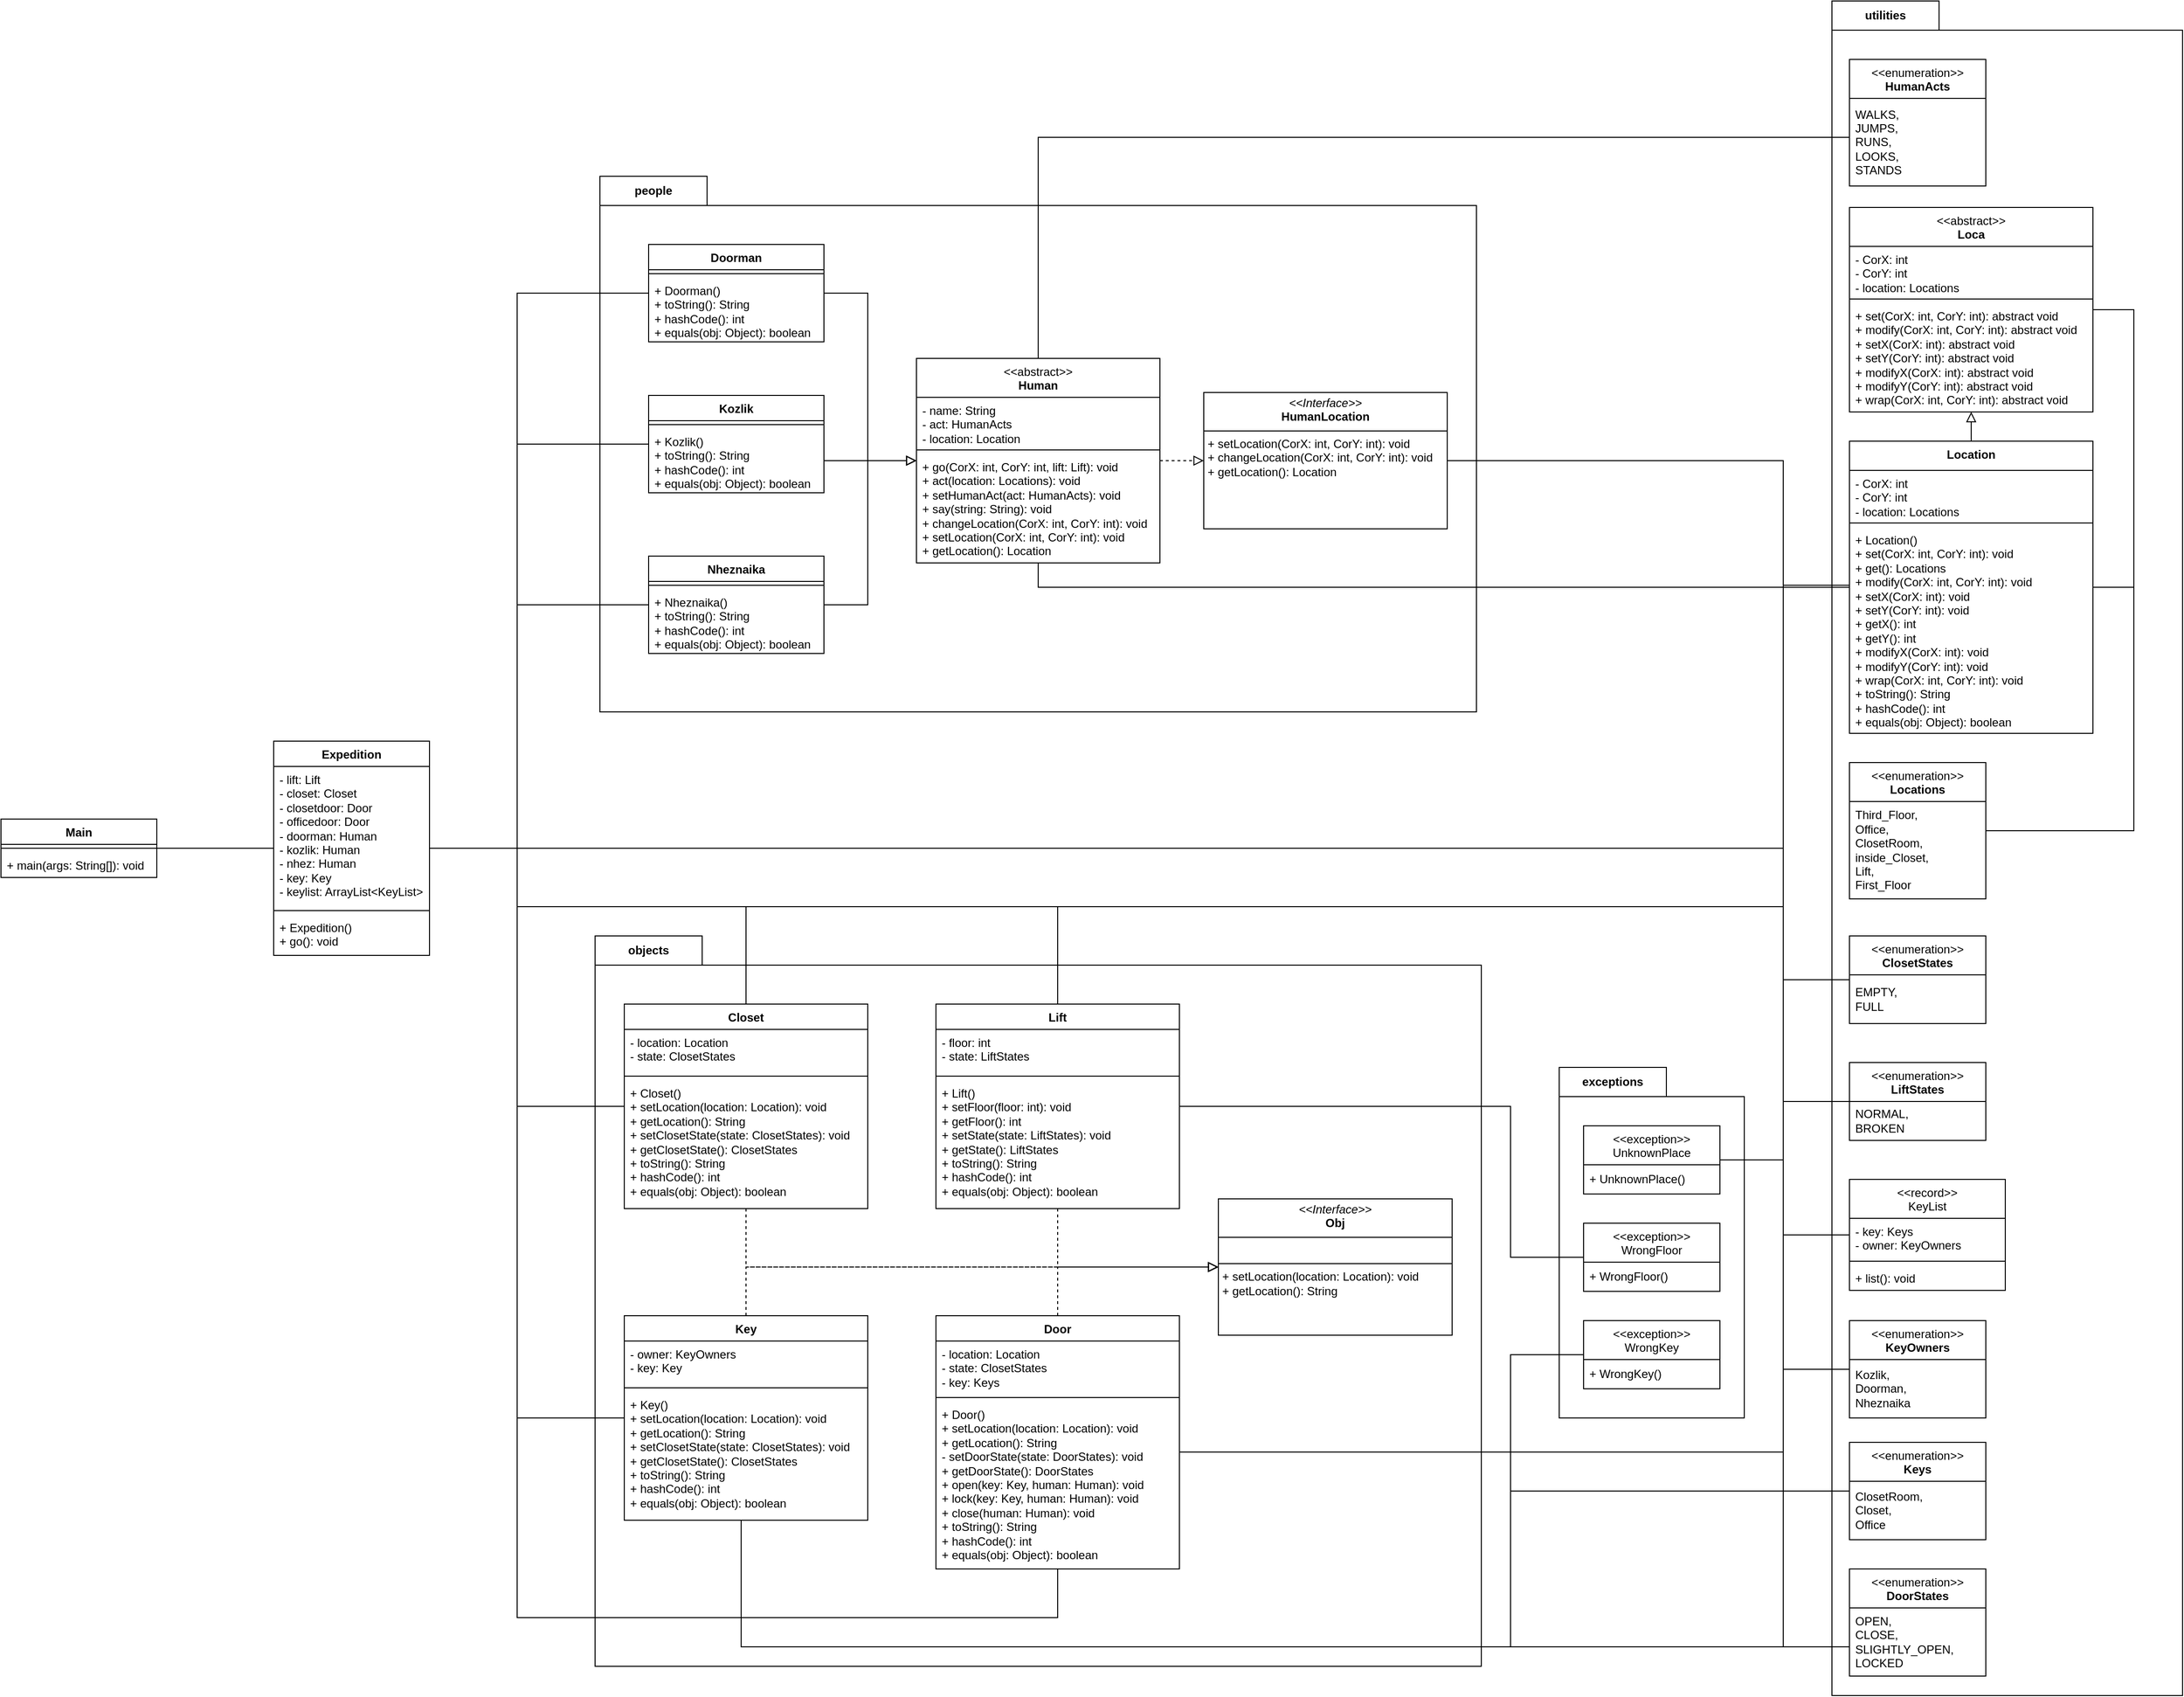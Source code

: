<mxfile version="24.7.17">
  <diagram name="Page-1" id="x8smEU2J4TX6R4ktSd6S">
    <mxGraphModel dx="5374" dy="3027" grid="1" gridSize="10" guides="1" tooltips="1" connect="1" arrows="1" fold="1" page="1" pageScale="1" pageWidth="827" pageHeight="1169" math="0" shadow="0">
      <root>
        <mxCell id="0" />
        <mxCell id="1" parent="0" />
        <mxCell id="o6mvuMk589MIjf1Ni7qX-3" value="exceptions" style="shape=folder;fontStyle=1;tabWidth=110;tabHeight=30;tabPosition=left;html=1;boundedLbl=1;labelInHeader=1;container=1;collapsible=0;whiteSpace=wrap;" parent="1" vertex="1">
          <mxGeometry x="150" y="225" width="190" height="360" as="geometry" />
        </mxCell>
        <mxCell id="o6mvuMk589MIjf1Ni7qX-4" value="" style="html=1;strokeColor=none;resizeWidth=1;resizeHeight=1;fillColor=none;part=1;connectable=0;allowArrows=0;deletable=0;whiteSpace=wrap;" parent="o6mvuMk589MIjf1Ni7qX-3" vertex="1">
          <mxGeometry width="190" height="224" relative="1" as="geometry">
            <mxPoint y="30" as="offset" />
          </mxGeometry>
        </mxCell>
        <mxCell id="BAMlL2bxpi6tdngaqpoq-5" value="&amp;lt;&amp;lt;exception&amp;gt;&amp;gt;&lt;div&gt;WrongKey&lt;/div&gt;" style="swimlane;fontStyle=0;align=center;verticalAlign=top;childLayout=stackLayout;horizontal=1;startSize=40;horizontalStack=0;resizeParent=1;resizeParentMax=0;resizeLast=0;collapsible=0;marginBottom=0;html=1;whiteSpace=wrap;" vertex="1" parent="o6mvuMk589MIjf1Ni7qX-3">
          <mxGeometry x="25" y="260" width="140" height="70" as="geometry" />
        </mxCell>
        <mxCell id="BAMlL2bxpi6tdngaqpoq-6" value="+ WrongKey()" style="text;html=1;strokeColor=none;fillColor=none;align=left;verticalAlign=middle;spacingLeft=4;spacingRight=4;overflow=hidden;rotatable=0;points=[[0,0.5],[1,0.5]];portConstraint=eastwest;whiteSpace=wrap;" vertex="1" parent="BAMlL2bxpi6tdngaqpoq-5">
          <mxGeometry y="40" width="140" height="30" as="geometry" />
        </mxCell>
        <mxCell id="BAMlL2bxpi6tdngaqpoq-3" value="&amp;lt;&amp;lt;exception&amp;gt;&amp;gt;&lt;div&gt;WrongFloor&lt;/div&gt;" style="swimlane;fontStyle=0;align=center;verticalAlign=top;childLayout=stackLayout;horizontal=1;startSize=40;horizontalStack=0;resizeParent=1;resizeParentMax=0;resizeLast=0;collapsible=0;marginBottom=0;html=1;whiteSpace=wrap;" vertex="1" parent="o6mvuMk589MIjf1Ni7qX-3">
          <mxGeometry x="25" y="160" width="140" height="70" as="geometry" />
        </mxCell>
        <mxCell id="BAMlL2bxpi6tdngaqpoq-4" value="+ WrongFloor()" style="text;html=1;strokeColor=none;fillColor=none;align=left;verticalAlign=middle;spacingLeft=4;spacingRight=4;overflow=hidden;rotatable=0;points=[[0,0.5],[1,0.5]];portConstraint=eastwest;whiteSpace=wrap;" vertex="1" parent="BAMlL2bxpi6tdngaqpoq-3">
          <mxGeometry y="40" width="140" height="30" as="geometry" />
        </mxCell>
        <mxCell id="o6mvuMk589MIjf1Ni7qX-1" value="&amp;lt;&amp;lt;exception&amp;gt;&amp;gt;&lt;div&gt;UnknownPlace&lt;/div&gt;" style="swimlane;fontStyle=0;align=center;verticalAlign=top;childLayout=stackLayout;horizontal=1;startSize=40;horizontalStack=0;resizeParent=1;resizeParentMax=0;resizeLast=0;collapsible=0;marginBottom=0;html=1;whiteSpace=wrap;" parent="o6mvuMk589MIjf1Ni7qX-3" vertex="1">
          <mxGeometry x="25" y="60" width="140" height="70" as="geometry" />
        </mxCell>
        <mxCell id="o6mvuMk589MIjf1Ni7qX-2" value="+ UnknownPlace()" style="text;html=1;strokeColor=none;fillColor=none;align=left;verticalAlign=middle;spacingLeft=4;spacingRight=4;overflow=hidden;rotatable=0;points=[[0,0.5],[1,0.5]];portConstraint=eastwest;whiteSpace=wrap;" parent="o6mvuMk589MIjf1Ni7qX-1" vertex="1">
          <mxGeometry y="40" width="140" height="30" as="geometry" />
        </mxCell>
        <mxCell id="kTq0TwY3wJ4f1_Ia7NfN-20" style="edgeStyle=orthogonalEdgeStyle;shape=connector;rounded=0;orthogonalLoop=1;jettySize=auto;html=1;strokeColor=default;strokeWidth=1;align=center;verticalAlign=bottom;fontFamily=Helvetica;fontSize=11;fontColor=default;labelBackgroundColor=none;startArrow=none;startFill=0;endArrow=none;endFill=0;endSize=8;" edge="1" parent="1" source="o6mvuMk589MIjf1Ni7qX-5" target="t0ECEYgDJecJXbGTSTJK-1">
          <mxGeometry relative="1" as="geometry" />
        </mxCell>
        <mxCell id="o6mvuMk589MIjf1Ni7qX-5" value="Main" style="swimlane;fontStyle=1;align=center;verticalAlign=top;childLayout=stackLayout;horizontal=1;startSize=26;horizontalStack=0;resizeParent=1;resizeParentMax=0;resizeLast=0;collapsible=1;marginBottom=0;whiteSpace=wrap;html=1;" parent="1" vertex="1">
          <mxGeometry x="-1450" y="-30" width="160" height="60" as="geometry">
            <mxRectangle x="440" y="470" width="100" height="30" as="alternateBounds" />
          </mxGeometry>
        </mxCell>
        <mxCell id="o6mvuMk589MIjf1Ni7qX-7" value="" style="line;strokeWidth=1;fillColor=none;align=left;verticalAlign=middle;spacingTop=-1;spacingLeft=3;spacingRight=3;rotatable=0;labelPosition=right;points=[];portConstraint=eastwest;strokeColor=inherit;" parent="o6mvuMk589MIjf1Ni7qX-5" vertex="1">
          <mxGeometry y="26" width="160" height="8" as="geometry" />
        </mxCell>
        <mxCell id="o6mvuMk589MIjf1Ni7qX-8" value="+ main(args: String[]): void" style="text;strokeColor=none;fillColor=none;align=left;verticalAlign=top;spacingLeft=4;spacingRight=4;overflow=hidden;rotatable=0;points=[[0,0.5],[1,0.5]];portConstraint=eastwest;whiteSpace=wrap;html=1;" parent="o6mvuMk589MIjf1Ni7qX-5" vertex="1">
          <mxGeometry y="34" width="160" height="26" as="geometry" />
        </mxCell>
        <mxCell id="o6mvuMk589MIjf1Ni7qX-10" value="objects" style="shape=folder;fontStyle=1;tabWidth=110;tabHeight=30;tabPosition=left;html=1;boundedLbl=1;labelInHeader=1;container=1;collapsible=0;whiteSpace=wrap;" parent="1" vertex="1">
          <mxGeometry x="-840" y="90" width="910" height="750" as="geometry" />
        </mxCell>
        <mxCell id="kTq0TwY3wJ4f1_Ia7NfN-39" style="edgeStyle=orthogonalEdgeStyle;shape=connector;rounded=0;orthogonalLoop=1;jettySize=auto;html=1;strokeColor=default;strokeWidth=1;align=center;verticalAlign=bottom;fontFamily=Helvetica;fontSize=11;fontColor=default;labelBackgroundColor=none;startArrow=none;startFill=0;endArrow=block;endFill=0;endSize=8;dashed=1" edge="1" parent="o6mvuMk589MIjf1Ni7qX-10" source="BAMlL2bxpi6tdngaqpoq-8" target="BAMlL2bxpi6tdngaqpoq-24">
          <mxGeometry relative="1" as="geometry">
            <Array as="points">
              <mxPoint x="155" y="340" />
            </Array>
          </mxGeometry>
        </mxCell>
        <mxCell id="BAMlL2bxpi6tdngaqpoq-8" value="Closet" style="swimlane;fontStyle=1;align=center;verticalAlign=top;childLayout=stackLayout;horizontal=1;startSize=26;horizontalStack=0;resizeParent=1;resizeParentMax=0;resizeLast=0;collapsible=1;marginBottom=0;whiteSpace=wrap;html=1;" vertex="1" parent="o6mvuMk589MIjf1Ni7qX-10">
          <mxGeometry x="30" y="70" width="250" height="210" as="geometry" />
        </mxCell>
        <mxCell id="BAMlL2bxpi6tdngaqpoq-9" value="- location: Location&lt;div&gt;- state: ClosetStates&lt;/div&gt;" style="text;strokeColor=none;fillColor=none;align=left;verticalAlign=top;spacingLeft=4;spacingRight=4;overflow=hidden;rotatable=0;points=[[0,0.5],[1,0.5]];portConstraint=eastwest;whiteSpace=wrap;html=1;" vertex="1" parent="BAMlL2bxpi6tdngaqpoq-8">
          <mxGeometry y="26" width="250" height="44" as="geometry" />
        </mxCell>
        <mxCell id="BAMlL2bxpi6tdngaqpoq-10" value="" style="line;strokeWidth=1;fillColor=none;align=left;verticalAlign=middle;spacingTop=-1;spacingLeft=3;spacingRight=3;rotatable=0;labelPosition=right;points=[];portConstraint=eastwest;strokeColor=inherit;" vertex="1" parent="BAMlL2bxpi6tdngaqpoq-8">
          <mxGeometry y="70" width="250" height="8" as="geometry" />
        </mxCell>
        <mxCell id="BAMlL2bxpi6tdngaqpoq-11" value="&lt;div&gt;+ Closet()&lt;/div&gt;+ setLocation(location: Location): void&lt;div&gt;+ getLocation(): String&lt;/div&gt;&lt;div&gt;+ setClosetState(state: ClosetStates): void&lt;/div&gt;&lt;div&gt;+ getClosetState(): ClosetStates&lt;/div&gt;&lt;div&gt;+ toString(): String&lt;/div&gt;&lt;div&gt;+ hashCode(): int&lt;/div&gt;&lt;div&gt;+ equals(obj: Object): boolean&lt;/div&gt;" style="text;strokeColor=none;fillColor=none;align=left;verticalAlign=top;spacingLeft=4;spacingRight=4;overflow=hidden;rotatable=0;points=[[0,0.5],[1,0.5]];portConstraint=eastwest;whiteSpace=wrap;html=1;" vertex="1" parent="BAMlL2bxpi6tdngaqpoq-8">
          <mxGeometry y="78" width="250" height="132" as="geometry" />
        </mxCell>
        <mxCell id="kTq0TwY3wJ4f1_Ia7NfN-42" style="edgeStyle=orthogonalEdgeStyle;shape=connector;rounded=0;orthogonalLoop=1;jettySize=auto;html=1;strokeColor=default;strokeWidth=1;align=center;verticalAlign=bottom;fontFamily=Helvetica;fontSize=11;fontColor=default;labelBackgroundColor=none;startArrow=none;startFill=0;endArrow=block;dashed=1;endFill=0;endSize=8;" edge="1" parent="o6mvuMk589MIjf1Ni7qX-10" source="BAMlL2bxpi6tdngaqpoq-16" target="BAMlL2bxpi6tdngaqpoq-24">
          <mxGeometry relative="1" as="geometry">
            <Array as="points">
              <mxPoint x="155" y="340" />
            </Array>
          </mxGeometry>
        </mxCell>
        <mxCell id="BAMlL2bxpi6tdngaqpoq-16" value="Key" style="swimlane;fontStyle=1;align=center;verticalAlign=top;childLayout=stackLayout;horizontal=1;startSize=26;horizontalStack=0;resizeParent=1;resizeParentMax=0;resizeLast=0;collapsible=1;marginBottom=0;whiteSpace=wrap;html=1;" vertex="1" parent="o6mvuMk589MIjf1Ni7qX-10">
          <mxGeometry x="30" y="390" width="250" height="210" as="geometry" />
        </mxCell>
        <mxCell id="BAMlL2bxpi6tdngaqpoq-17" value="- owner: KeyOwners&lt;div&gt;- key: Key&lt;/div&gt;" style="text;strokeColor=none;fillColor=none;align=left;verticalAlign=top;spacingLeft=4;spacingRight=4;overflow=hidden;rotatable=0;points=[[0,0.5],[1,0.5]];portConstraint=eastwest;whiteSpace=wrap;html=1;" vertex="1" parent="BAMlL2bxpi6tdngaqpoq-16">
          <mxGeometry y="26" width="250" height="44" as="geometry" />
        </mxCell>
        <mxCell id="BAMlL2bxpi6tdngaqpoq-18" value="" style="line;strokeWidth=1;fillColor=none;align=left;verticalAlign=middle;spacingTop=-1;spacingLeft=3;spacingRight=3;rotatable=0;labelPosition=right;points=[];portConstraint=eastwest;strokeColor=inherit;" vertex="1" parent="BAMlL2bxpi6tdngaqpoq-16">
          <mxGeometry y="70" width="250" height="8" as="geometry" />
        </mxCell>
        <mxCell id="BAMlL2bxpi6tdngaqpoq-19" value="&lt;div&gt;+ Key()&lt;/div&gt;+ setLocation(location: Location): void&lt;div&gt;+ getLocation(): String&lt;/div&gt;&lt;div&gt;+ setClosetState(state: ClosetStates): void&lt;/div&gt;&lt;div&gt;+ getClosetState(): ClosetStates&lt;/div&gt;&lt;div&gt;+ toString(): String&lt;/div&gt;&lt;div&gt;+ hashCode(): int&lt;/div&gt;&lt;div&gt;+ equals(obj: Object): boolean&lt;/div&gt;" style="text;strokeColor=none;fillColor=none;align=left;verticalAlign=top;spacingLeft=4;spacingRight=4;overflow=hidden;rotatable=0;points=[[0,0.5],[1,0.5]];portConstraint=eastwest;whiteSpace=wrap;html=1;" vertex="1" parent="BAMlL2bxpi6tdngaqpoq-16">
          <mxGeometry y="78" width="250" height="132" as="geometry" />
        </mxCell>
        <mxCell id="kTq0TwY3wJ4f1_Ia7NfN-41" style="edgeStyle=orthogonalEdgeStyle;shape=connector;rounded=0;orthogonalLoop=1;jettySize=auto;html=1;strokeColor=default;strokeWidth=1;align=center;verticalAlign=bottom;fontFamily=Helvetica;fontSize=11;fontColor=default;labelBackgroundColor=none;startArrow=none;startFill=0;endArrow=block;dashed=1;endFill=0;endSize=8;" edge="1" parent="o6mvuMk589MIjf1Ni7qX-10" source="BAMlL2bxpi6tdngaqpoq-20" target="BAMlL2bxpi6tdngaqpoq-24">
          <mxGeometry relative="1" as="geometry">
            <Array as="points">
              <mxPoint x="475" y="340" />
            </Array>
          </mxGeometry>
        </mxCell>
        <mxCell id="BAMlL2bxpi6tdngaqpoq-20" value="Lift" style="swimlane;fontStyle=1;align=center;verticalAlign=top;childLayout=stackLayout;horizontal=1;startSize=26;horizontalStack=0;resizeParent=1;resizeParentMax=0;resizeLast=0;collapsible=1;marginBottom=0;whiteSpace=wrap;html=1;" vertex="1" parent="o6mvuMk589MIjf1Ni7qX-10">
          <mxGeometry x="350" y="70" width="250" height="210" as="geometry" />
        </mxCell>
        <mxCell id="BAMlL2bxpi6tdngaqpoq-21" value="- floor: int&lt;div&gt;- state: LiftStates&lt;/div&gt;" style="text;strokeColor=none;fillColor=none;align=left;verticalAlign=top;spacingLeft=4;spacingRight=4;overflow=hidden;rotatable=0;points=[[0,0.5],[1,0.5]];portConstraint=eastwest;whiteSpace=wrap;html=1;" vertex="1" parent="BAMlL2bxpi6tdngaqpoq-20">
          <mxGeometry y="26" width="250" height="44" as="geometry" />
        </mxCell>
        <mxCell id="BAMlL2bxpi6tdngaqpoq-22" value="" style="line;strokeWidth=1;fillColor=none;align=left;verticalAlign=middle;spacingTop=-1;spacingLeft=3;spacingRight=3;rotatable=0;labelPosition=right;points=[];portConstraint=eastwest;strokeColor=inherit;" vertex="1" parent="BAMlL2bxpi6tdngaqpoq-20">
          <mxGeometry y="70" width="250" height="8" as="geometry" />
        </mxCell>
        <mxCell id="BAMlL2bxpi6tdngaqpoq-23" value="&lt;div&gt;+ Lift()&lt;/div&gt;+ setFloor(floor: int): void&lt;div&gt;+ getFloor(): int&lt;/div&gt;&lt;div&gt;+ setState(state: LiftStates): void&lt;/div&gt;&lt;div&gt;+ getState(): LiftStates&lt;/div&gt;&lt;div&gt;&lt;div&gt;+ toString(): String&lt;/div&gt;&lt;div&gt;+ hashCode(): int&lt;/div&gt;&lt;div&gt;+ equals(obj: Object): boolean&lt;/div&gt;&lt;/div&gt;" style="text;strokeColor=none;fillColor=none;align=left;verticalAlign=top;spacingLeft=4;spacingRight=4;overflow=hidden;rotatable=0;points=[[0,0.5],[1,0.5]];portConstraint=eastwest;whiteSpace=wrap;html=1;" vertex="1" parent="BAMlL2bxpi6tdngaqpoq-20">
          <mxGeometry y="78" width="250" height="132" as="geometry" />
        </mxCell>
        <mxCell id="kTq0TwY3wJ4f1_Ia7NfN-40" style="edgeStyle=orthogonalEdgeStyle;shape=connector;rounded=0;orthogonalLoop=1;jettySize=auto;html=1;strokeColor=default;strokeWidth=1;align=center;verticalAlign=bottom;fontFamily=Helvetica;fontSize=11;fontColor=default;labelBackgroundColor=none;startArrow=none;startFill=0;endArrow=block;dashed=1;endFill=0;endSize=8;" edge="1" parent="o6mvuMk589MIjf1Ni7qX-10" source="BAMlL2bxpi6tdngaqpoq-12" target="BAMlL2bxpi6tdngaqpoq-24">
          <mxGeometry relative="1" as="geometry">
            <Array as="points">
              <mxPoint x="475" y="340" />
            </Array>
          </mxGeometry>
        </mxCell>
        <mxCell id="BAMlL2bxpi6tdngaqpoq-12" value="Door" style="swimlane;fontStyle=1;align=center;verticalAlign=top;childLayout=stackLayout;horizontal=1;startSize=26;horizontalStack=0;resizeParent=1;resizeParentMax=0;resizeLast=0;collapsible=1;marginBottom=0;whiteSpace=wrap;html=1;" vertex="1" parent="o6mvuMk589MIjf1Ni7qX-10">
          <mxGeometry x="350" y="390" width="250" height="260" as="geometry" />
        </mxCell>
        <mxCell id="BAMlL2bxpi6tdngaqpoq-13" value="- location: Location&lt;div&gt;- state: ClosetStates&lt;/div&gt;&lt;div&gt;- key: Keys&lt;/div&gt;" style="text;strokeColor=none;fillColor=none;align=left;verticalAlign=top;spacingLeft=4;spacingRight=4;overflow=hidden;rotatable=0;points=[[0,0.5],[1,0.5]];portConstraint=eastwest;whiteSpace=wrap;html=1;" vertex="1" parent="BAMlL2bxpi6tdngaqpoq-12">
          <mxGeometry y="26" width="250" height="54" as="geometry" />
        </mxCell>
        <mxCell id="BAMlL2bxpi6tdngaqpoq-14" value="" style="line;strokeWidth=1;fillColor=none;align=left;verticalAlign=middle;spacingTop=-1;spacingLeft=3;spacingRight=3;rotatable=0;labelPosition=right;points=[];portConstraint=eastwest;strokeColor=inherit;" vertex="1" parent="BAMlL2bxpi6tdngaqpoq-12">
          <mxGeometry y="80" width="250" height="8" as="geometry" />
        </mxCell>
        <mxCell id="BAMlL2bxpi6tdngaqpoq-15" value="&lt;div&gt;+ Door()&lt;/div&gt;+ setLocation(location: Location): void&lt;div&gt;+ getLocation(): String&lt;/div&gt;&lt;div&gt;- setDoorState(state: DoorStates): void&lt;/div&gt;&lt;div&gt;+ getDoorState(): DoorStates&lt;/div&gt;&lt;div&gt;+ open(key: Key, human: Human): void&lt;/div&gt;&lt;div&gt;+ lock(key: Key, human: Human): void&lt;/div&gt;&lt;div&gt;+ close(human: Human): void&lt;/div&gt;&lt;div&gt;+ toString(): String&lt;/div&gt;&lt;div&gt;+ hashCode(): int&lt;/div&gt;&lt;div&gt;+ equals(obj: Object): boolean&lt;/div&gt;" style="text;strokeColor=none;fillColor=none;align=left;verticalAlign=top;spacingLeft=4;spacingRight=4;overflow=hidden;rotatable=0;points=[[0,0.5],[1,0.5]];portConstraint=eastwest;whiteSpace=wrap;html=1;" vertex="1" parent="BAMlL2bxpi6tdngaqpoq-12">
          <mxGeometry y="88" width="250" height="172" as="geometry" />
        </mxCell>
        <mxCell id="BAMlL2bxpi6tdngaqpoq-24" value="&lt;p style=&quot;margin:0px;margin-top:4px;text-align:center;&quot;&gt;&lt;i&gt;&amp;lt;&amp;lt;Interface&amp;gt;&amp;gt;&lt;/i&gt;&lt;br&gt;&lt;b&gt;Obj&lt;/b&gt;&lt;/p&gt;&lt;hr size=&quot;1&quot; style=&quot;border-style:solid;&quot;&gt;&lt;p style=&quot;margin:0px;margin-left:4px;&quot;&gt;&lt;br&gt;&lt;/p&gt;&lt;hr size=&quot;1&quot; style=&quot;border-style:solid;&quot;&gt;&lt;p style=&quot;margin:0px;margin-left:4px;&quot;&gt;+ setLocation(location: Location): void&lt;br&gt;&lt;/p&gt;&lt;p style=&quot;margin:0px;margin-left:4px;&quot;&gt;+ getLocation(): String&lt;/p&gt;" style="verticalAlign=top;align=left;overflow=fill;html=1;whiteSpace=wrap;" vertex="1" parent="o6mvuMk589MIjf1Ni7qX-10">
          <mxGeometry x="640" y="270" width="240" height="140" as="geometry" />
        </mxCell>
        <mxCell id="o6mvuMk589MIjf1Ni7qX-12" value="people" style="shape=folder;fontStyle=1;tabWidth=110;tabHeight=30;tabPosition=left;html=1;boundedLbl=1;labelInHeader=1;container=1;collapsible=0;whiteSpace=wrap;" parent="1" vertex="1">
          <mxGeometry x="-835" y="-690" width="900" height="550" as="geometry" />
        </mxCell>
        <mxCell id="kTq0TwY3wJ4f1_Ia7NfN-38" style="edgeStyle=orthogonalEdgeStyle;shape=connector;rounded=0;orthogonalLoop=1;jettySize=auto;html=1;strokeColor=default;strokeWidth=1;align=center;verticalAlign=bottom;fontFamily=Helvetica;fontSize=11;fontColor=default;labelBackgroundColor=none;startArrow=none;startFill=0;endArrow=block;endFill=0;endSize=8;dashed=1" edge="1" parent="o6mvuMk589MIjf1Ni7qX-12" source="BAMlL2bxpi6tdngaqpoq-36" target="o6mvuMk589MIjf1Ni7qX-9">
          <mxGeometry relative="1" as="geometry" />
        </mxCell>
        <mxCell id="BAMlL2bxpi6tdngaqpoq-36" value="&lt;span style=&quot;font-weight: normal;&quot;&gt;&amp;lt;&amp;lt;abstract&amp;gt;&amp;gt;&lt;/span&gt;&lt;div&gt;Human&lt;/div&gt;" style="swimlane;fontStyle=1;align=center;verticalAlign=top;childLayout=stackLayout;horizontal=1;startSize=40;horizontalStack=0;resizeParent=1;resizeParentMax=0;resizeLast=0;collapsible=1;marginBottom=0;whiteSpace=wrap;html=1;" vertex="1" parent="o6mvuMk589MIjf1Ni7qX-12">
          <mxGeometry x="325" y="187" width="250" height="210" as="geometry" />
        </mxCell>
        <mxCell id="BAMlL2bxpi6tdngaqpoq-37" value="- name: String&lt;div&gt;- act: HumanActs&lt;/div&gt;&lt;div&gt;- location: Location&lt;/div&gt;" style="text;strokeColor=none;fillColor=none;align=left;verticalAlign=top;spacingLeft=4;spacingRight=4;overflow=hidden;rotatable=0;points=[[0,0.5],[1,0.5]];portConstraint=eastwest;whiteSpace=wrap;html=1;" vertex="1" parent="BAMlL2bxpi6tdngaqpoq-36">
          <mxGeometry y="40" width="250" height="50" as="geometry" />
        </mxCell>
        <mxCell id="BAMlL2bxpi6tdngaqpoq-38" value="" style="line;strokeWidth=1;fillColor=none;align=left;verticalAlign=middle;spacingTop=-1;spacingLeft=3;spacingRight=3;rotatable=0;labelPosition=right;points=[];portConstraint=eastwest;strokeColor=inherit;" vertex="1" parent="BAMlL2bxpi6tdngaqpoq-36">
          <mxGeometry y="90" width="250" height="8" as="geometry" />
        </mxCell>
        <mxCell id="BAMlL2bxpi6tdngaqpoq-39" value="+ go(CorX: int, CorY: int, lift: Lift): void&lt;div&gt;+ act(location: Locations): void&lt;/div&gt;&lt;div&gt;+ setHumanAct(act: HumanActs): void&lt;/div&gt;&lt;div&gt;+ say(string: String): void&lt;/div&gt;&lt;div&gt;+ changeLocation(CorX: int, CorY: int): void&lt;/div&gt;&lt;div&gt;+ setLocation(CorX: int, CorY: int): void&lt;/div&gt;&lt;div&gt;+ getLocation(): Location&lt;/div&gt;" style="text;strokeColor=none;fillColor=none;align=left;verticalAlign=top;spacingLeft=4;spacingRight=4;overflow=hidden;rotatable=0;points=[[0,0.5],[1,0.5]];portConstraint=eastwest;whiteSpace=wrap;html=1;" vertex="1" parent="BAMlL2bxpi6tdngaqpoq-36">
          <mxGeometry y="98" width="250" height="112" as="geometry" />
        </mxCell>
        <mxCell id="o6mvuMk589MIjf1Ni7qX-9" value="&lt;p style=&quot;margin:0px;margin-top:4px;text-align:center;&quot;&gt;&lt;i&gt;&amp;lt;&amp;lt;Interface&amp;gt;&amp;gt;&lt;/i&gt;&lt;br&gt;&lt;b&gt;HumanLocation&lt;/b&gt;&lt;/p&gt;&lt;hr size=&quot;1&quot; style=&quot;border-style:solid;&quot;&gt;&lt;p style=&quot;margin:0px;margin-left:4px;&quot;&gt;&lt;/p&gt;&lt;p style=&quot;margin:0px;margin-left:4px;&quot;&gt;+ setLocation(CorX: int, CorY: int): void&lt;br&gt;&lt;/p&gt;&lt;p style=&quot;margin:0px;margin-left:4px;&quot;&gt;+ changeLocation(CorX: int, CorY: int): void&lt;/p&gt;&lt;p style=&quot;margin:0px;margin-left:4px;&quot;&gt;+ getLocation(): Location&lt;/p&gt;" style="verticalAlign=top;align=left;overflow=fill;html=1;whiteSpace=wrap;" parent="o6mvuMk589MIjf1Ni7qX-12" vertex="1">
          <mxGeometry x="620" y="222" width="250" height="140" as="geometry" />
        </mxCell>
        <mxCell id="kTq0TwY3wJ4f1_Ia7NfN-31" style="edgeStyle=orthogonalEdgeStyle;shape=connector;rounded=0;orthogonalLoop=1;jettySize=auto;html=1;strokeColor=default;strokeWidth=1;align=center;verticalAlign=bottom;fontFamily=Helvetica;fontSize=11;fontColor=default;labelBackgroundColor=none;startArrow=none;startFill=0;endArrow=block;endFill=0;endSize=8;" edge="1" parent="o6mvuMk589MIjf1Ni7qX-12" source="BAMlL2bxpi6tdngaqpoq-25" target="BAMlL2bxpi6tdngaqpoq-36">
          <mxGeometry relative="1" as="geometry">
            <Array as="points">
              <mxPoint x="275" y="120" />
              <mxPoint x="275" y="292" />
            </Array>
          </mxGeometry>
        </mxCell>
        <mxCell id="BAMlL2bxpi6tdngaqpoq-25" value="Doorman" style="swimlane;fontStyle=1;align=center;verticalAlign=top;childLayout=stackLayout;horizontal=1;startSize=26;horizontalStack=0;resizeParent=1;resizeParentMax=0;resizeLast=0;collapsible=1;marginBottom=0;whiteSpace=wrap;html=1;" vertex="1" parent="o6mvuMk589MIjf1Ni7qX-12">
          <mxGeometry x="50" y="70" width="180" height="100" as="geometry" />
        </mxCell>
        <mxCell id="BAMlL2bxpi6tdngaqpoq-27" value="" style="line;strokeWidth=1;fillColor=none;align=left;verticalAlign=middle;spacingTop=-1;spacingLeft=3;spacingRight=3;rotatable=0;labelPosition=right;points=[];portConstraint=eastwest;strokeColor=inherit;" vertex="1" parent="BAMlL2bxpi6tdngaqpoq-25">
          <mxGeometry y="26" width="180" height="8" as="geometry" />
        </mxCell>
        <mxCell id="BAMlL2bxpi6tdngaqpoq-28" value="+ Doorman()&lt;div&gt;&lt;div&gt;+ toString(): String&lt;/div&gt;&lt;div&gt;+ hashCode(): int&lt;/div&gt;&lt;div&gt;+ equals(obj: Object): boolean&lt;/div&gt;&lt;/div&gt;" style="text;strokeColor=none;fillColor=none;align=left;verticalAlign=top;spacingLeft=4;spacingRight=4;overflow=hidden;rotatable=0;points=[[0,0.5],[1,0.5]];portConstraint=eastwest;whiteSpace=wrap;html=1;" vertex="1" parent="BAMlL2bxpi6tdngaqpoq-25">
          <mxGeometry y="34" width="180" height="66" as="geometry" />
        </mxCell>
        <mxCell id="BAMlL2bxpi6tdngaqpoq-30" value="Kozlik" style="swimlane;fontStyle=1;align=center;verticalAlign=top;childLayout=stackLayout;horizontal=1;startSize=26;horizontalStack=0;resizeParent=1;resizeParentMax=0;resizeLast=0;collapsible=1;marginBottom=0;whiteSpace=wrap;html=1;" vertex="1" parent="o6mvuMk589MIjf1Ni7qX-12">
          <mxGeometry x="50" y="225" width="180" height="100" as="geometry" />
        </mxCell>
        <mxCell id="BAMlL2bxpi6tdngaqpoq-31" value="" style="line;strokeWidth=1;fillColor=none;align=left;verticalAlign=middle;spacingTop=-1;spacingLeft=3;spacingRight=3;rotatable=0;labelPosition=right;points=[];portConstraint=eastwest;strokeColor=inherit;" vertex="1" parent="BAMlL2bxpi6tdngaqpoq-30">
          <mxGeometry y="26" width="180" height="8" as="geometry" />
        </mxCell>
        <mxCell id="BAMlL2bxpi6tdngaqpoq-32" value="+ Kozlik()&lt;div&gt;&lt;div&gt;+ toString(): String&lt;/div&gt;&lt;div&gt;+ hashCode(): int&lt;/div&gt;&lt;div&gt;+ equals(obj: Object): boolean&lt;/div&gt;&lt;/div&gt;" style="text;strokeColor=none;fillColor=none;align=left;verticalAlign=top;spacingLeft=4;spacingRight=4;overflow=hidden;rotatable=0;points=[[0,0.5],[1,0.5]];portConstraint=eastwest;whiteSpace=wrap;html=1;" vertex="1" parent="BAMlL2bxpi6tdngaqpoq-30">
          <mxGeometry y="34" width="180" height="66" as="geometry" />
        </mxCell>
        <mxCell id="kTq0TwY3wJ4f1_Ia7NfN-36" style="edgeStyle=orthogonalEdgeStyle;shape=connector;rounded=0;orthogonalLoop=1;jettySize=auto;html=1;strokeColor=default;strokeWidth=1;align=center;verticalAlign=bottom;fontFamily=Helvetica;fontSize=11;fontColor=default;labelBackgroundColor=none;startArrow=none;startFill=0;endArrow=block;endFill=0;endSize=8;" edge="1" parent="o6mvuMk589MIjf1Ni7qX-12" source="BAMlL2bxpi6tdngaqpoq-33" target="BAMlL2bxpi6tdngaqpoq-36">
          <mxGeometry relative="1" as="geometry">
            <Array as="points">
              <mxPoint x="275" y="440" />
              <mxPoint x="275" y="292" />
            </Array>
          </mxGeometry>
        </mxCell>
        <mxCell id="BAMlL2bxpi6tdngaqpoq-33" value="Nheznaika" style="swimlane;fontStyle=1;align=center;verticalAlign=top;childLayout=stackLayout;horizontal=1;startSize=26;horizontalStack=0;resizeParent=1;resizeParentMax=0;resizeLast=0;collapsible=1;marginBottom=0;whiteSpace=wrap;html=1;" vertex="1" parent="o6mvuMk589MIjf1Ni7qX-12">
          <mxGeometry x="50" y="390" width="180" height="100" as="geometry" />
        </mxCell>
        <mxCell id="BAMlL2bxpi6tdngaqpoq-34" value="" style="line;strokeWidth=1;fillColor=none;align=left;verticalAlign=middle;spacingTop=-1;spacingLeft=3;spacingRight=3;rotatable=0;labelPosition=right;points=[];portConstraint=eastwest;strokeColor=inherit;" vertex="1" parent="BAMlL2bxpi6tdngaqpoq-33">
          <mxGeometry y="26" width="180" height="8" as="geometry" />
        </mxCell>
        <mxCell id="BAMlL2bxpi6tdngaqpoq-35" value="+ Nheznaika()&lt;div&gt;&lt;div&gt;+ toString(): String&lt;/div&gt;&lt;div&gt;+ hashCode(): int&lt;/div&gt;&lt;div&gt;+ equals(obj: Object): boolean&lt;/div&gt;&lt;/div&gt;" style="text;strokeColor=none;fillColor=none;align=left;verticalAlign=top;spacingLeft=4;spacingRight=4;overflow=hidden;rotatable=0;points=[[0,0.5],[1,0.5]];portConstraint=eastwest;whiteSpace=wrap;html=1;" vertex="1" parent="BAMlL2bxpi6tdngaqpoq-33">
          <mxGeometry y="34" width="180" height="66" as="geometry" />
        </mxCell>
        <mxCell id="kTq0TwY3wJ4f1_Ia7NfN-35" style="edgeStyle=orthogonalEdgeStyle;shape=connector;rounded=0;orthogonalLoop=1;jettySize=auto;html=1;strokeColor=default;strokeWidth=1;align=center;verticalAlign=bottom;fontFamily=Helvetica;fontSize=11;fontColor=default;labelBackgroundColor=none;startArrow=none;startFill=0;endArrow=block;endFill=0;endSize=8;" edge="1" parent="o6mvuMk589MIjf1Ni7qX-12" source="BAMlL2bxpi6tdngaqpoq-32" target="BAMlL2bxpi6tdngaqpoq-36">
          <mxGeometry relative="1" as="geometry" />
        </mxCell>
        <mxCell id="o6mvuMk589MIjf1Ni7qX-14" value="utilities" style="shape=folder;fontStyle=1;tabWidth=110;tabHeight=30;tabPosition=left;html=1;boundedLbl=1;labelInHeader=1;container=1;collapsible=0;whiteSpace=wrap;" parent="1" vertex="1">
          <mxGeometry x="430" y="-870" width="360" height="1740" as="geometry" />
        </mxCell>
        <mxCell id="BAMlL2bxpi6tdngaqpoq-42" value="&amp;lt;&amp;lt;enumeration&amp;gt;&amp;gt;&lt;br&gt;&lt;b&gt;HumanActs&lt;/b&gt;" style="swimlane;fontStyle=0;align=center;verticalAlign=top;childLayout=stackLayout;horizontal=1;startSize=40;horizontalStack=0;resizeParent=1;resizeParentMax=0;resizeLast=0;collapsible=0;marginBottom=0;html=1;whiteSpace=wrap;" vertex="1" parent="o6mvuMk589MIjf1Ni7qX-14">
          <mxGeometry x="18" y="60" width="140" height="130" as="geometry" />
        </mxCell>
        <mxCell id="BAMlL2bxpi6tdngaqpoq-43" value="WALKS,&lt;div&gt;JUMPS,&lt;/div&gt;&lt;div&gt;RUNS,&lt;/div&gt;&lt;div&gt;LOOKS,&lt;/div&gt;&lt;div&gt;STANDS&lt;/div&gt;" style="text;html=1;strokeColor=none;fillColor=none;align=left;verticalAlign=middle;spacingLeft=4;spacingRight=4;overflow=hidden;rotatable=0;points=[[0,0.5],[1,0.5]];portConstraint=eastwest;whiteSpace=wrap;" vertex="1" parent="BAMlL2bxpi6tdngaqpoq-42">
          <mxGeometry y="40" width="140" height="90" as="geometry" />
        </mxCell>
        <mxCell id="kTq0TwY3wJ4f1_Ia7NfN-60" style="edgeStyle=orthogonalEdgeStyle;shape=connector;rounded=0;orthogonalLoop=1;jettySize=auto;html=1;strokeColor=default;strokeWidth=1;align=center;verticalAlign=bottom;fontFamily=Helvetica;fontSize=11;fontColor=default;labelBackgroundColor=none;startArrow=none;startFill=0;endArrow=none;endFill=0;endSize=8;" edge="1" parent="o6mvuMk589MIjf1Ni7qX-14" source="BAMlL2bxpi6tdngaqpoq-58" target="BAMlL2bxpi6tdngaqpoq-66">
          <mxGeometry relative="1" as="geometry">
            <Array as="points">
              <mxPoint x="310" y="317" />
              <mxPoint x="310" y="852" />
            </Array>
          </mxGeometry>
        </mxCell>
        <mxCell id="BAMlL2bxpi6tdngaqpoq-58" value="&lt;span style=&quot;font-weight: normal;&quot;&gt;&amp;lt;&amp;lt;abstract&amp;gt;&amp;gt;&lt;/span&gt;&lt;div&gt;Loca&lt;/div&gt;" style="swimlane;fontStyle=1;align=center;verticalAlign=top;childLayout=stackLayout;horizontal=1;startSize=40;horizontalStack=0;resizeParent=1;resizeParentMax=0;resizeLast=0;collapsible=1;marginBottom=0;whiteSpace=wrap;html=1;" vertex="1" parent="o6mvuMk589MIjf1Ni7qX-14">
          <mxGeometry x="18" y="212" width="250" height="210" as="geometry" />
        </mxCell>
        <mxCell id="BAMlL2bxpi6tdngaqpoq-59" value="- CorX: int&lt;div&gt;- CorY: int&lt;/div&gt;&lt;div&gt;- location: Locations&lt;/div&gt;" style="text;strokeColor=none;fillColor=none;align=left;verticalAlign=top;spacingLeft=4;spacingRight=4;overflow=hidden;rotatable=0;points=[[0,0.5],[1,0.5]];portConstraint=eastwest;whiteSpace=wrap;html=1;" vertex="1" parent="BAMlL2bxpi6tdngaqpoq-58">
          <mxGeometry y="40" width="250" height="50" as="geometry" />
        </mxCell>
        <mxCell id="BAMlL2bxpi6tdngaqpoq-60" value="" style="line;strokeWidth=1;fillColor=none;align=left;verticalAlign=middle;spacingTop=-1;spacingLeft=3;spacingRight=3;rotatable=0;labelPosition=right;points=[];portConstraint=eastwest;strokeColor=inherit;" vertex="1" parent="BAMlL2bxpi6tdngaqpoq-58">
          <mxGeometry y="90" width="250" height="8" as="geometry" />
        </mxCell>
        <mxCell id="BAMlL2bxpi6tdngaqpoq-61" value="+ set(CorX: int, CorY: int): abstract void&lt;div&gt;+ modify(&lt;span style=&quot;background-color: initial;&quot;&gt;CorX: int, CorY: int): abstract void&lt;/span&gt;&lt;/div&gt;&lt;div&gt;&lt;span style=&quot;background-color: initial;&quot;&gt;+ setX(&lt;/span&gt;&lt;span style=&quot;background-color: initial;&quot;&gt;CorX: int): abstract void&lt;/span&gt;&lt;/div&gt;&lt;div&gt;&lt;span style=&quot;background-color: initial;&quot;&gt;+ setY(&lt;/span&gt;&lt;span style=&quot;background-color: initial;&quot;&gt;CorY: int): abstract void&lt;/span&gt;&lt;/div&gt;&lt;div&gt;&lt;span style=&quot;background-color: initial;&quot;&gt;+ modifyX(&lt;/span&gt;&lt;span style=&quot;background-color: initial;&quot;&gt;CorX: int): abstract void&lt;/span&gt;&lt;/div&gt;&lt;div&gt;&lt;span style=&quot;background-color: initial;&quot;&gt;+ modifyY(&lt;/span&gt;&lt;span style=&quot;background-color: initial;&quot;&gt;CorY: int): abstract void&lt;/span&gt;&lt;/div&gt;&lt;div&gt;&lt;span style=&quot;background-color: initial;&quot;&gt;+ wrap(&lt;/span&gt;&lt;span style=&quot;background-color: initial;&quot;&gt;CorX: int, CorY: int): abstract void&lt;/span&gt;&lt;/div&gt;" style="text;strokeColor=none;fillColor=none;align=left;verticalAlign=top;spacingLeft=4;spacingRight=4;overflow=hidden;rotatable=0;points=[[0,0.5],[1,0.5]];portConstraint=eastwest;whiteSpace=wrap;html=1;" vertex="1" parent="BAMlL2bxpi6tdngaqpoq-58">
          <mxGeometry y="98" width="250" height="112" as="geometry" />
        </mxCell>
        <mxCell id="kTq0TwY3wJ4f1_Ia7NfN-55" style="edgeStyle=orthogonalEdgeStyle;shape=connector;rounded=0;orthogonalLoop=1;jettySize=auto;html=1;strokeColor=default;strokeWidth=1;align=center;verticalAlign=bottom;fontFamily=Helvetica;fontSize=11;fontColor=default;labelBackgroundColor=none;startArrow=none;startFill=0;endArrow=block;endFill=0;endSize=8;" edge="1" parent="o6mvuMk589MIjf1Ni7qX-14" source="BAMlL2bxpi6tdngaqpoq-62" target="BAMlL2bxpi6tdngaqpoq-58">
          <mxGeometry relative="1" as="geometry" />
        </mxCell>
        <mxCell id="kTq0TwY3wJ4f1_Ia7NfN-61" style="edgeStyle=orthogonalEdgeStyle;shape=connector;rounded=0;orthogonalLoop=1;jettySize=auto;html=1;strokeColor=default;strokeWidth=1;align=center;verticalAlign=bottom;fontFamily=Helvetica;fontSize=11;fontColor=default;labelBackgroundColor=none;startArrow=none;startFill=0;endArrow=none;endFill=0;endSize=8;" edge="1" parent="o6mvuMk589MIjf1Ni7qX-14" source="BAMlL2bxpi6tdngaqpoq-62" target="BAMlL2bxpi6tdngaqpoq-66">
          <mxGeometry relative="1" as="geometry">
            <Array as="points">
              <mxPoint x="310" y="602" />
              <mxPoint x="310" y="852" />
            </Array>
          </mxGeometry>
        </mxCell>
        <mxCell id="BAMlL2bxpi6tdngaqpoq-62" value="Location" style="swimlane;fontStyle=1;align=center;verticalAlign=top;childLayout=stackLayout;horizontal=1;startSize=30;horizontalStack=0;resizeParent=1;resizeParentMax=0;resizeLast=0;collapsible=1;marginBottom=0;whiteSpace=wrap;html=1;" vertex="1" parent="o6mvuMk589MIjf1Ni7qX-14">
          <mxGeometry x="18" y="452" width="250" height="300" as="geometry" />
        </mxCell>
        <mxCell id="BAMlL2bxpi6tdngaqpoq-63" value="- CorX: int&lt;div&gt;- CorY: int&lt;/div&gt;&lt;div&gt;- location: Locations&lt;/div&gt;" style="text;strokeColor=none;fillColor=none;align=left;verticalAlign=top;spacingLeft=4;spacingRight=4;overflow=hidden;rotatable=0;points=[[0,0.5],[1,0.5]];portConstraint=eastwest;whiteSpace=wrap;html=1;" vertex="1" parent="BAMlL2bxpi6tdngaqpoq-62">
          <mxGeometry y="30" width="250" height="50" as="geometry" />
        </mxCell>
        <mxCell id="BAMlL2bxpi6tdngaqpoq-64" value="" style="line;strokeWidth=1;fillColor=none;align=left;verticalAlign=middle;spacingTop=-1;spacingLeft=3;spacingRight=3;rotatable=0;labelPosition=right;points=[];portConstraint=eastwest;strokeColor=inherit;" vertex="1" parent="BAMlL2bxpi6tdngaqpoq-62">
          <mxGeometry y="80" width="250" height="8" as="geometry" />
        </mxCell>
        <mxCell id="BAMlL2bxpi6tdngaqpoq-65" value="&lt;div&gt;+ Location()&lt;/div&gt;+&lt;span style=&quot;background-color: initial;&quot;&gt;&amp;nbsp;set(CorX: int, CorY: int): void&lt;/span&gt;&lt;div&gt;+ get(): Locations&lt;br&gt;&lt;div&gt;&lt;div&gt;+ modify(&lt;span style=&quot;background-color: initial;&quot;&gt;CorX: int, CorY: int): void&lt;/span&gt;&lt;/div&gt;&lt;div&gt;&lt;span style=&quot;background-color: initial;&quot;&gt;+ setX(&lt;/span&gt;&lt;span style=&quot;background-color: initial;&quot;&gt;CorX: int): void&lt;/span&gt;&lt;/div&gt;&lt;div&gt;&lt;span style=&quot;background-color: initial;&quot;&gt;+ setY(&lt;/span&gt;&lt;span style=&quot;background-color: initial;&quot;&gt;CorY: int): void&lt;/span&gt;&lt;/div&gt;&lt;div&gt;&lt;span style=&quot;background-color: initial;&quot;&gt;+ getX(): int&lt;/span&gt;&lt;/div&gt;&lt;div&gt;&lt;span style=&quot;background-color: initial;&quot;&gt;+ getY(): int&lt;/span&gt;&lt;/div&gt;&lt;div&gt;&lt;span style=&quot;background-color: initial;&quot;&gt;+ modifyX(&lt;/span&gt;&lt;span style=&quot;background-color: initial;&quot;&gt;CorX: int): void&lt;/span&gt;&lt;/div&gt;&lt;div&gt;&lt;span style=&quot;background-color: initial;&quot;&gt;+ modifyY(&lt;/span&gt;&lt;span style=&quot;background-color: initial;&quot;&gt;CorY: int): void&lt;/span&gt;&lt;/div&gt;&lt;div&gt;&lt;span style=&quot;background-color: initial;&quot;&gt;+ wrap(&lt;/span&gt;&lt;span style=&quot;background-color: initial;&quot;&gt;CorX: int, CorY: int): void&lt;/span&gt;&lt;/div&gt;&lt;/div&gt;&lt;/div&gt;&lt;div&gt;&lt;div&gt;+ toString(): String&lt;/div&gt;&lt;div&gt;+ hashCode(): int&lt;/div&gt;&lt;div&gt;+ equals(obj: Object): boolean&lt;/div&gt;&lt;/div&gt;" style="text;strokeColor=none;fillColor=none;align=left;verticalAlign=top;spacingLeft=4;spacingRight=4;overflow=hidden;rotatable=0;points=[[0,0.5],[1,0.5]];portConstraint=eastwest;whiteSpace=wrap;html=1;" vertex="1" parent="BAMlL2bxpi6tdngaqpoq-62">
          <mxGeometry y="88" width="250" height="212" as="geometry" />
        </mxCell>
        <mxCell id="BAMlL2bxpi6tdngaqpoq-66" value="&amp;lt;&amp;lt;enumeration&amp;gt;&amp;gt;&lt;br&gt;&lt;b&gt;Locations&lt;/b&gt;" style="swimlane;fontStyle=0;align=center;verticalAlign=top;childLayout=stackLayout;horizontal=1;startSize=40;horizontalStack=0;resizeParent=1;resizeParentMax=0;resizeLast=0;collapsible=0;marginBottom=0;html=1;whiteSpace=wrap;" vertex="1" parent="o6mvuMk589MIjf1Ni7qX-14">
          <mxGeometry x="18" y="782" width="140" height="140" as="geometry" />
        </mxCell>
        <mxCell id="BAMlL2bxpi6tdngaqpoq-67" value="Third_Floor,&lt;div&gt;Office,&lt;/div&gt;&lt;div&gt;ClosetRoom,&lt;/div&gt;&lt;div&gt;inside_Closet,&lt;/div&gt;&lt;div&gt;Lift,&lt;/div&gt;&lt;div&gt;First_Floor&lt;/div&gt;" style="text;html=1;strokeColor=none;fillColor=none;align=left;verticalAlign=middle;spacingLeft=4;spacingRight=4;overflow=hidden;rotatable=0;points=[[0,0.5],[1,0.5]];portConstraint=eastwest;whiteSpace=wrap;" vertex="1" parent="BAMlL2bxpi6tdngaqpoq-66">
          <mxGeometry y="40" width="140" height="100" as="geometry" />
        </mxCell>
        <mxCell id="BAMlL2bxpi6tdngaqpoq-48" value="&lt;div&gt;&lt;span style=&quot;font-weight: normal;&quot;&gt;&amp;lt;&amp;lt;record&amp;gt;&amp;gt;&lt;/span&gt;&lt;/div&gt;&lt;div&gt;&lt;span style=&quot;font-weight: normal;&quot;&gt;KeyList&lt;/span&gt;&lt;/div&gt;" style="swimlane;fontStyle=1;align=center;verticalAlign=top;childLayout=stackLayout;horizontal=1;startSize=40;horizontalStack=0;resizeParent=1;resizeParentMax=0;resizeLast=0;collapsible=1;marginBottom=0;whiteSpace=wrap;html=1;" vertex="1" parent="o6mvuMk589MIjf1Ni7qX-14">
          <mxGeometry x="18" y="1210" width="160" height="114" as="geometry" />
        </mxCell>
        <mxCell id="BAMlL2bxpi6tdngaqpoq-49" value="- key: Keys&lt;div&gt;- owner: KeyOwners&lt;/div&gt;" style="text;strokeColor=none;fillColor=none;align=left;verticalAlign=top;spacingLeft=4;spacingRight=4;overflow=hidden;rotatable=0;points=[[0,0.5],[1,0.5]];portConstraint=eastwest;whiteSpace=wrap;html=1;" vertex="1" parent="BAMlL2bxpi6tdngaqpoq-48">
          <mxGeometry y="40" width="160" height="40" as="geometry" />
        </mxCell>
        <mxCell id="BAMlL2bxpi6tdngaqpoq-50" value="" style="line;strokeWidth=1;fillColor=none;align=left;verticalAlign=middle;spacingTop=-1;spacingLeft=3;spacingRight=3;rotatable=0;labelPosition=right;points=[];portConstraint=eastwest;strokeColor=inherit;" vertex="1" parent="BAMlL2bxpi6tdngaqpoq-48">
          <mxGeometry y="80" width="160" height="8" as="geometry" />
        </mxCell>
        <mxCell id="BAMlL2bxpi6tdngaqpoq-51" value="+ list(): void" style="text;strokeColor=none;fillColor=none;align=left;verticalAlign=top;spacingLeft=4;spacingRight=4;overflow=hidden;rotatable=0;points=[[0,0.5],[1,0.5]];portConstraint=eastwest;whiteSpace=wrap;html=1;" vertex="1" parent="BAMlL2bxpi6tdngaqpoq-48">
          <mxGeometry y="88" width="160" height="26" as="geometry" />
        </mxCell>
        <mxCell id="BAMlL2bxpi6tdngaqpoq-1" value="&amp;lt;&amp;lt;enumeration&amp;gt;&amp;gt;&lt;br&gt;&lt;b&gt;ClosetStates&lt;/b&gt;" style="swimlane;fontStyle=0;align=center;verticalAlign=top;childLayout=stackLayout;horizontal=1;startSize=40;horizontalStack=0;resizeParent=1;resizeParentMax=0;resizeLast=0;collapsible=0;marginBottom=0;html=1;whiteSpace=wrap;" vertex="1" parent="o6mvuMk589MIjf1Ni7qX-14">
          <mxGeometry x="18" y="960" width="140" height="90" as="geometry" />
        </mxCell>
        <mxCell id="BAMlL2bxpi6tdngaqpoq-2" value="EMPTY,&lt;div&gt;FULL&lt;/div&gt;" style="text;html=1;strokeColor=none;fillColor=none;align=left;verticalAlign=middle;spacingLeft=4;spacingRight=4;overflow=hidden;rotatable=0;points=[[0,0.5],[1,0.5]];portConstraint=eastwest;whiteSpace=wrap;" vertex="1" parent="BAMlL2bxpi6tdngaqpoq-1">
          <mxGeometry y="40" width="140" height="50" as="geometry" />
        </mxCell>
        <mxCell id="BAMlL2bxpi6tdngaqpoq-40" value="&amp;lt;&amp;lt;enumeration&amp;gt;&amp;gt;&lt;br&gt;&lt;b&gt;DoorStates&lt;/b&gt;" style="swimlane;fontStyle=0;align=center;verticalAlign=top;childLayout=stackLayout;horizontal=1;startSize=40;horizontalStack=0;resizeParent=1;resizeParentMax=0;resizeLast=0;collapsible=0;marginBottom=0;html=1;whiteSpace=wrap;" vertex="1" parent="o6mvuMk589MIjf1Ni7qX-14">
          <mxGeometry x="18" y="1610" width="140" height="110" as="geometry" />
        </mxCell>
        <mxCell id="BAMlL2bxpi6tdngaqpoq-41" value="OPEN,&lt;div&gt;CLOSE,&lt;/div&gt;&lt;div&gt;SLIGHTLY_OPEN,&lt;/div&gt;&lt;div&gt;LOCKED&lt;/div&gt;" style="text;html=1;strokeColor=none;fillColor=none;align=left;verticalAlign=middle;spacingLeft=4;spacingRight=4;overflow=hidden;rotatable=0;points=[[0,0.5],[1,0.5]];portConstraint=eastwest;whiteSpace=wrap;" vertex="1" parent="BAMlL2bxpi6tdngaqpoq-40">
          <mxGeometry y="40" width="140" height="70" as="geometry" />
        </mxCell>
        <mxCell id="BAMlL2bxpi6tdngaqpoq-52" value="&amp;lt;&amp;lt;enumeration&amp;gt;&amp;gt;&lt;br&gt;&lt;b&gt;KeyOwners&lt;/b&gt;" style="swimlane;fontStyle=0;align=center;verticalAlign=top;childLayout=stackLayout;horizontal=1;startSize=40;horizontalStack=0;resizeParent=1;resizeParentMax=0;resizeLast=0;collapsible=0;marginBottom=0;html=1;whiteSpace=wrap;" vertex="1" parent="o6mvuMk589MIjf1Ni7qX-14">
          <mxGeometry x="18" y="1355" width="140" height="100" as="geometry" />
        </mxCell>
        <mxCell id="BAMlL2bxpi6tdngaqpoq-53" value="Kozlik,&lt;div&gt;Doorman,&lt;/div&gt;&lt;div&gt;Nheznaika&lt;/div&gt;" style="text;html=1;strokeColor=none;fillColor=none;align=left;verticalAlign=middle;spacingLeft=4;spacingRight=4;overflow=hidden;rotatable=0;points=[[0,0.5],[1,0.5]];portConstraint=eastwest;whiteSpace=wrap;" vertex="1" parent="BAMlL2bxpi6tdngaqpoq-52">
          <mxGeometry y="40" width="140" height="60" as="geometry" />
        </mxCell>
        <mxCell id="BAMlL2bxpi6tdngaqpoq-54" value="&amp;lt;&amp;lt;enumeration&amp;gt;&amp;gt;&lt;br&gt;&lt;b&gt;Keys&lt;/b&gt;" style="swimlane;fontStyle=0;align=center;verticalAlign=top;childLayout=stackLayout;horizontal=1;startSize=40;horizontalStack=0;resizeParent=1;resizeParentMax=0;resizeLast=0;collapsible=0;marginBottom=0;html=1;whiteSpace=wrap;" vertex="1" parent="o6mvuMk589MIjf1Ni7qX-14">
          <mxGeometry x="18" y="1480" width="140" height="100" as="geometry" />
        </mxCell>
        <mxCell id="BAMlL2bxpi6tdngaqpoq-55" value="ClosetRoom,&lt;div&gt;Closet,&lt;/div&gt;&lt;div&gt;Office&lt;/div&gt;" style="text;html=1;strokeColor=none;fillColor=none;align=left;verticalAlign=middle;spacingLeft=4;spacingRight=4;overflow=hidden;rotatable=0;points=[[0,0.5],[1,0.5]];portConstraint=eastwest;whiteSpace=wrap;" vertex="1" parent="BAMlL2bxpi6tdngaqpoq-54">
          <mxGeometry y="40" width="140" height="60" as="geometry" />
        </mxCell>
        <mxCell id="BAMlL2bxpi6tdngaqpoq-56" value="&amp;lt;&amp;lt;enumeration&amp;gt;&amp;gt;&lt;br&gt;&lt;b&gt;LiftStates&lt;/b&gt;" style="swimlane;fontStyle=0;align=center;verticalAlign=top;childLayout=stackLayout;horizontal=1;startSize=40;horizontalStack=0;resizeParent=1;resizeParentMax=0;resizeLast=0;collapsible=0;marginBottom=0;html=1;whiteSpace=wrap;" vertex="1" parent="o6mvuMk589MIjf1Ni7qX-14">
          <mxGeometry x="18" y="1090" width="140" height="80" as="geometry" />
        </mxCell>
        <mxCell id="BAMlL2bxpi6tdngaqpoq-57" value="NORMAL,&lt;div&gt;BROKEN&lt;/div&gt;" style="text;html=1;strokeColor=none;fillColor=none;align=left;verticalAlign=middle;spacingLeft=4;spacingRight=4;overflow=hidden;rotatable=0;points=[[0,0.5],[1,0.5]];portConstraint=eastwest;whiteSpace=wrap;" vertex="1" parent="BAMlL2bxpi6tdngaqpoq-56">
          <mxGeometry y="40" width="140" height="40" as="geometry" />
        </mxCell>
        <mxCell id="kTq0TwY3wJ4f1_Ia7NfN-22" style="edgeStyle=orthogonalEdgeStyle;shape=connector;rounded=0;orthogonalLoop=1;jettySize=auto;html=1;strokeColor=default;strokeWidth=1;align=center;verticalAlign=bottom;fontFamily=Helvetica;fontSize=11;fontColor=default;labelBackgroundColor=none;startArrow=none;startFill=0;endArrow=none;endFill=0;endSize=8;" edge="1" parent="1" source="t0ECEYgDJecJXbGTSTJK-1" target="BAMlL2bxpi6tdngaqpoq-30">
          <mxGeometry relative="1" as="geometry">
            <Array as="points">
              <mxPoint x="-920" />
              <mxPoint x="-920" y="-415" />
            </Array>
          </mxGeometry>
        </mxCell>
        <mxCell id="kTq0TwY3wJ4f1_Ia7NfN-24" style="edgeStyle=orthogonalEdgeStyle;shape=connector;rounded=0;orthogonalLoop=1;jettySize=auto;html=1;strokeColor=default;strokeWidth=1;align=center;verticalAlign=bottom;fontFamily=Helvetica;fontSize=11;fontColor=default;labelBackgroundColor=none;startArrow=none;startFill=0;endArrow=none;endFill=0;endSize=8;" edge="1" parent="1" source="t0ECEYgDJecJXbGTSTJK-1" target="BAMlL2bxpi6tdngaqpoq-33">
          <mxGeometry relative="1" as="geometry">
            <Array as="points">
              <mxPoint x="-920" />
              <mxPoint x="-920" y="-250" />
            </Array>
          </mxGeometry>
        </mxCell>
        <mxCell id="kTq0TwY3wJ4f1_Ia7NfN-25" style="edgeStyle=orthogonalEdgeStyle;shape=connector;rounded=0;orthogonalLoop=1;jettySize=auto;html=1;strokeColor=default;strokeWidth=1;align=center;verticalAlign=bottom;fontFamily=Helvetica;fontSize=11;fontColor=default;labelBackgroundColor=none;startArrow=none;startFill=0;endArrow=none;endFill=0;endSize=8;" edge="1" parent="1" source="t0ECEYgDJecJXbGTSTJK-1" target="BAMlL2bxpi6tdngaqpoq-8">
          <mxGeometry relative="1" as="geometry">
            <Array as="points">
              <mxPoint x="-920" />
              <mxPoint x="-920" y="265" />
            </Array>
          </mxGeometry>
        </mxCell>
        <mxCell id="kTq0TwY3wJ4f1_Ia7NfN-26" style="edgeStyle=orthogonalEdgeStyle;shape=connector;rounded=0;orthogonalLoop=1;jettySize=auto;html=1;strokeColor=default;strokeWidth=1;align=center;verticalAlign=bottom;fontFamily=Helvetica;fontSize=11;fontColor=default;labelBackgroundColor=none;startArrow=none;startFill=0;endArrow=none;endFill=0;endSize=8;" edge="1" parent="1" source="t0ECEYgDJecJXbGTSTJK-1" target="BAMlL2bxpi6tdngaqpoq-16">
          <mxGeometry relative="1" as="geometry">
            <Array as="points">
              <mxPoint x="-920" />
              <mxPoint x="-920" y="585" />
            </Array>
          </mxGeometry>
        </mxCell>
        <mxCell id="kTq0TwY3wJ4f1_Ia7NfN-29" style="edgeStyle=orthogonalEdgeStyle;shape=connector;rounded=0;orthogonalLoop=1;jettySize=auto;html=1;strokeColor=default;strokeWidth=1;align=center;verticalAlign=bottom;fontFamily=Helvetica;fontSize=11;fontColor=default;labelBackgroundColor=none;startArrow=none;startFill=0;endArrow=none;endFill=0;endSize=8;" edge="1" parent="1" source="t0ECEYgDJecJXbGTSTJK-1" target="BAMlL2bxpi6tdngaqpoq-12">
          <mxGeometry relative="1" as="geometry">
            <Array as="points">
              <mxPoint x="-920" />
              <mxPoint x="-920" y="790" />
              <mxPoint x="-365" y="790" />
            </Array>
          </mxGeometry>
        </mxCell>
        <mxCell id="kTq0TwY3wJ4f1_Ia7NfN-30" style="edgeStyle=orthogonalEdgeStyle;shape=connector;rounded=0;orthogonalLoop=1;jettySize=auto;html=1;strokeColor=default;strokeWidth=1;align=center;verticalAlign=bottom;fontFamily=Helvetica;fontSize=11;fontColor=default;labelBackgroundColor=none;startArrow=none;startFill=0;endArrow=none;endFill=0;endSize=8;" edge="1" parent="1" source="t0ECEYgDJecJXbGTSTJK-1" target="BAMlL2bxpi6tdngaqpoq-20">
          <mxGeometry relative="1" as="geometry">
            <Array as="points">
              <mxPoint x="-920" />
              <mxPoint x="-920" y="60" />
              <mxPoint x="-365" y="60" />
            </Array>
          </mxGeometry>
        </mxCell>
        <mxCell id="t0ECEYgDJecJXbGTSTJK-1" value="Expedition" style="swimlane;fontStyle=1;align=center;verticalAlign=top;childLayout=stackLayout;horizontal=1;startSize=26;horizontalStack=0;resizeParent=1;resizeParentMax=0;resizeLast=0;collapsible=1;marginBottom=0;whiteSpace=wrap;html=1;" parent="1" vertex="1">
          <mxGeometry x="-1170" y="-110" width="160" height="220" as="geometry" />
        </mxCell>
        <mxCell id="t0ECEYgDJecJXbGTSTJK-2" value="- lift: Lift&lt;div&gt;- closet: Closet&lt;/div&gt;&lt;div&gt;- closetdoor: Door&lt;/div&gt;&lt;div&gt;- officedoor: Door&lt;/div&gt;&lt;div&gt;- doorman: Human&lt;/div&gt;&lt;div&gt;- kozlik: Human&lt;/div&gt;&lt;div&gt;- nhez: Human&lt;/div&gt;&lt;div&gt;- key: Key&lt;/div&gt;&lt;div&gt;- keylist: ArrayList&amp;lt;KeyList&amp;gt;&lt;/div&gt;" style="text;strokeColor=none;fillColor=none;align=left;verticalAlign=top;spacingLeft=4;spacingRight=4;overflow=hidden;rotatable=0;points=[[0,0.5],[1,0.5]];portConstraint=eastwest;whiteSpace=wrap;html=1;" parent="t0ECEYgDJecJXbGTSTJK-1" vertex="1">
          <mxGeometry y="26" width="160" height="144" as="geometry" />
        </mxCell>
        <mxCell id="t0ECEYgDJecJXbGTSTJK-3" value="" style="line;strokeWidth=1;fillColor=none;align=left;verticalAlign=middle;spacingTop=-1;spacingLeft=3;spacingRight=3;rotatable=0;labelPosition=right;points=[];portConstraint=eastwest;strokeColor=inherit;" parent="t0ECEYgDJecJXbGTSTJK-1" vertex="1">
          <mxGeometry y="170" width="160" height="8" as="geometry" />
        </mxCell>
        <mxCell id="t0ECEYgDJecJXbGTSTJK-4" value="&lt;div&gt;+ Expedition()&lt;/div&gt;+ go(): void" style="text;strokeColor=none;fillColor=none;align=left;verticalAlign=top;spacingLeft=4;spacingRight=4;overflow=hidden;rotatable=0;points=[[0,0.5],[1,0.5]];portConstraint=eastwest;whiteSpace=wrap;html=1;" parent="t0ECEYgDJecJXbGTSTJK-1" vertex="1">
          <mxGeometry y="178" width="160" height="42" as="geometry" />
        </mxCell>
        <mxCell id="kTq0TwY3wJ4f1_Ia7NfN-21" style="edgeStyle=orthogonalEdgeStyle;shape=connector;rounded=0;orthogonalLoop=1;jettySize=auto;html=1;strokeColor=default;strokeWidth=1;align=center;verticalAlign=bottom;fontFamily=Helvetica;fontSize=11;fontColor=default;labelBackgroundColor=none;startArrow=none;startFill=0;endArrow=none;endFill=0;endSize=8;" edge="1" parent="1" source="t0ECEYgDJecJXbGTSTJK-2" target="BAMlL2bxpi6tdngaqpoq-25">
          <mxGeometry relative="1" as="geometry">
            <Array as="points">
              <mxPoint x="-920" />
              <mxPoint x="-920" y="-570" />
            </Array>
          </mxGeometry>
        </mxCell>
        <mxCell id="kTq0TwY3wJ4f1_Ia7NfN-44" style="edgeStyle=orthogonalEdgeStyle;shape=connector;rounded=0;orthogonalLoop=1;jettySize=auto;html=1;strokeColor=default;strokeWidth=1;align=center;verticalAlign=bottom;fontFamily=Helvetica;fontSize=11;fontColor=default;labelBackgroundColor=none;startArrow=none;startFill=0;endArrow=none;endFill=0;endSize=8;" edge="1" parent="1" source="BAMlL2bxpi6tdngaqpoq-12" target="BAMlL2bxpi6tdngaqpoq-5">
          <mxGeometry relative="1" as="geometry">
            <Array as="points">
              <mxPoint x="100" y="620" />
              <mxPoint x="100" y="520" />
            </Array>
          </mxGeometry>
        </mxCell>
        <mxCell id="kTq0TwY3wJ4f1_Ia7NfN-45" style="edgeStyle=orthogonalEdgeStyle;shape=connector;rounded=0;orthogonalLoop=1;jettySize=auto;html=1;strokeColor=default;strokeWidth=1;align=center;verticalAlign=bottom;fontFamily=Helvetica;fontSize=11;fontColor=default;labelBackgroundColor=none;startArrow=none;startFill=0;endArrow=none;endFill=0;endSize=8;" edge="1" parent="1" source="BAMlL2bxpi6tdngaqpoq-20" target="BAMlL2bxpi6tdngaqpoq-3">
          <mxGeometry relative="1" as="geometry">
            <mxPoint x="130" y="420" as="targetPoint" />
            <Array as="points">
              <mxPoint x="100" y="265" />
              <mxPoint x="100" y="420" />
            </Array>
          </mxGeometry>
        </mxCell>
        <mxCell id="kTq0TwY3wJ4f1_Ia7NfN-46" style="edgeStyle=orthogonalEdgeStyle;shape=connector;rounded=0;orthogonalLoop=1;jettySize=auto;html=1;strokeColor=default;strokeWidth=1;align=center;verticalAlign=bottom;fontFamily=Helvetica;fontSize=11;fontColor=default;labelBackgroundColor=none;startArrow=none;startFill=0;endArrow=none;endFill=0;endSize=8;" edge="1" parent="1" source="BAMlL2bxpi6tdngaqpoq-62" target="o6mvuMk589MIjf1Ni7qX-1">
          <mxGeometry relative="1" as="geometry">
            <Array as="points">
              <mxPoint x="380" y="-268" />
              <mxPoint x="380" y="320" />
            </Array>
          </mxGeometry>
        </mxCell>
        <mxCell id="kTq0TwY3wJ4f1_Ia7NfN-47" style="edgeStyle=orthogonalEdgeStyle;shape=connector;rounded=0;orthogonalLoop=1;jettySize=auto;html=1;strokeColor=default;strokeWidth=1;align=center;verticalAlign=bottom;fontFamily=Helvetica;fontSize=11;fontColor=default;labelBackgroundColor=none;startArrow=none;startFill=0;endArrow=none;endFill=0;endSize=8;" edge="1" parent="1" source="BAMlL2bxpi6tdngaqpoq-8" target="BAMlL2bxpi6tdngaqpoq-1">
          <mxGeometry relative="1" as="geometry">
            <Array as="points">
              <mxPoint x="-685" y="60" />
              <mxPoint x="380" y="60" />
              <mxPoint x="380" y="135" />
            </Array>
          </mxGeometry>
        </mxCell>
        <mxCell id="kTq0TwY3wJ4f1_Ia7NfN-48" style="edgeStyle=orthogonalEdgeStyle;shape=connector;rounded=0;orthogonalLoop=1;jettySize=auto;html=1;strokeColor=default;strokeWidth=1;align=center;verticalAlign=bottom;fontFamily=Helvetica;fontSize=11;fontColor=default;labelBackgroundColor=none;startArrow=none;startFill=0;endArrow=none;endFill=0;endSize=8;" edge="1" parent="1" source="BAMlL2bxpi6tdngaqpoq-8" target="BAMlL2bxpi6tdngaqpoq-62">
          <mxGeometry relative="1" as="geometry">
            <Array as="points">
              <mxPoint x="-685" y="60" />
              <mxPoint x="380" y="60" />
              <mxPoint x="380" y="-268" />
            </Array>
          </mxGeometry>
        </mxCell>
        <mxCell id="kTq0TwY3wJ4f1_Ia7NfN-49" style="edgeStyle=orthogonalEdgeStyle;shape=connector;rounded=0;orthogonalLoop=1;jettySize=auto;html=1;strokeColor=default;strokeWidth=1;align=center;verticalAlign=bottom;fontFamily=Helvetica;fontSize=11;fontColor=default;labelBackgroundColor=none;startArrow=none;startFill=0;endArrow=none;endFill=0;endSize=8;" edge="1" parent="1" source="BAMlL2bxpi6tdngaqpoq-12" target="BAMlL2bxpi6tdngaqpoq-54">
          <mxGeometry relative="1" as="geometry">
            <Array as="points">
              <mxPoint x="100" y="620" />
              <mxPoint x="100" y="660" />
            </Array>
          </mxGeometry>
        </mxCell>
        <mxCell id="kTq0TwY3wJ4f1_Ia7NfN-50" style="edgeStyle=orthogonalEdgeStyle;shape=connector;rounded=0;orthogonalLoop=1;jettySize=auto;html=1;strokeColor=default;strokeWidth=1;align=center;verticalAlign=bottom;fontFamily=Helvetica;fontSize=11;fontColor=default;labelBackgroundColor=none;startArrow=none;startFill=0;endArrow=none;endFill=0;endSize=8;" edge="1" parent="1" source="BAMlL2bxpi6tdngaqpoq-12" target="BAMlL2bxpi6tdngaqpoq-40">
          <mxGeometry relative="1" as="geometry">
            <Array as="points">
              <mxPoint x="100" y="620" />
              <mxPoint x="100" y="820" />
            </Array>
          </mxGeometry>
        </mxCell>
        <mxCell id="kTq0TwY3wJ4f1_Ia7NfN-51" style="edgeStyle=orthogonalEdgeStyle;shape=connector;rounded=0;orthogonalLoop=1;jettySize=auto;html=1;strokeColor=default;strokeWidth=1;align=center;verticalAlign=bottom;fontFamily=Helvetica;fontSize=11;fontColor=default;labelBackgroundColor=none;startArrow=none;startFill=0;endArrow=none;endFill=0;endSize=8;" edge="1" parent="1" source="BAMlL2bxpi6tdngaqpoq-12" target="BAMlL2bxpi6tdngaqpoq-62">
          <mxGeometry relative="1" as="geometry">
            <Array as="points">
              <mxPoint x="380" y="620" />
              <mxPoint x="380" y="-270" />
            </Array>
          </mxGeometry>
        </mxCell>
        <mxCell id="kTq0TwY3wJ4f1_Ia7NfN-52" style="edgeStyle=orthogonalEdgeStyle;shape=connector;rounded=0;orthogonalLoop=1;jettySize=auto;html=1;strokeColor=default;strokeWidth=1;align=center;verticalAlign=bottom;fontFamily=Helvetica;fontSize=11;fontColor=default;labelBackgroundColor=none;startArrow=none;startFill=0;endArrow=none;endFill=0;endSize=8;" edge="1" parent="1" source="BAMlL2bxpi6tdngaqpoq-16" target="BAMlL2bxpi6tdngaqpoq-52">
          <mxGeometry relative="1" as="geometry">
            <Array as="points">
              <mxPoint x="-690" y="820" />
              <mxPoint x="380" y="820" />
              <mxPoint x="380" y="535" />
            </Array>
          </mxGeometry>
        </mxCell>
        <mxCell id="kTq0TwY3wJ4f1_Ia7NfN-53" style="edgeStyle=orthogonalEdgeStyle;shape=connector;rounded=0;orthogonalLoop=1;jettySize=auto;html=1;strokeColor=default;strokeWidth=1;align=center;verticalAlign=bottom;fontFamily=Helvetica;fontSize=11;fontColor=default;labelBackgroundColor=none;startArrow=none;startFill=0;endArrow=none;endFill=0;endSize=8;" edge="1" parent="1" source="BAMlL2bxpi6tdngaqpoq-16" target="BAMlL2bxpi6tdngaqpoq-54">
          <mxGeometry relative="1" as="geometry">
            <Array as="points">
              <mxPoint x="-690" y="820" />
              <mxPoint x="380" y="820" />
              <mxPoint x="380" y="660" />
            </Array>
          </mxGeometry>
        </mxCell>
        <mxCell id="kTq0TwY3wJ4f1_Ia7NfN-54" style="edgeStyle=orthogonalEdgeStyle;shape=connector;rounded=0;orthogonalLoop=1;jettySize=auto;html=1;strokeColor=default;strokeWidth=1;align=center;verticalAlign=bottom;fontFamily=Helvetica;fontSize=11;fontColor=default;labelBackgroundColor=none;startArrow=none;startFill=0;endArrow=none;endFill=0;endSize=8;" edge="1" parent="1" source="BAMlL2bxpi6tdngaqpoq-20" target="BAMlL2bxpi6tdngaqpoq-56">
          <mxGeometry relative="1" as="geometry">
            <Array as="points">
              <mxPoint x="-365" y="60" />
              <mxPoint x="380" y="60" />
              <mxPoint x="380" y="260" />
            </Array>
          </mxGeometry>
        </mxCell>
        <mxCell id="kTq0TwY3wJ4f1_Ia7NfN-56" style="edgeStyle=orthogonalEdgeStyle;shape=connector;rounded=0;orthogonalLoop=1;jettySize=auto;html=1;strokeColor=default;strokeWidth=1;align=center;verticalAlign=bottom;fontFamily=Helvetica;fontSize=11;fontColor=default;labelBackgroundColor=none;startArrow=none;startFill=0;endArrow=none;endFill=0;endSize=8;" edge="1" parent="1" source="BAMlL2bxpi6tdngaqpoq-36" target="BAMlL2bxpi6tdngaqpoq-42">
          <mxGeometry relative="1" as="geometry">
            <Array as="points">
              <mxPoint x="-385" y="-730" />
            </Array>
          </mxGeometry>
        </mxCell>
        <mxCell id="kTq0TwY3wJ4f1_Ia7NfN-59" style="edgeStyle=orthogonalEdgeStyle;shape=connector;rounded=0;orthogonalLoop=1;jettySize=auto;html=1;strokeColor=default;strokeWidth=1;align=center;verticalAlign=bottom;fontFamily=Helvetica;fontSize=11;fontColor=default;labelBackgroundColor=none;startArrow=none;startFill=0;endArrow=none;endFill=0;endSize=8;" edge="1" parent="1" source="BAMlL2bxpi6tdngaqpoq-36" target="BAMlL2bxpi6tdngaqpoq-62">
          <mxGeometry relative="1" as="geometry">
            <Array as="points">
              <mxPoint x="-385" y="-268" />
            </Array>
          </mxGeometry>
        </mxCell>
        <mxCell id="kTq0TwY3wJ4f1_Ia7NfN-62" style="edgeStyle=orthogonalEdgeStyle;shape=connector;rounded=0;orthogonalLoop=1;jettySize=auto;html=1;strokeColor=default;strokeWidth=1;align=center;verticalAlign=bottom;fontFamily=Helvetica;fontSize=11;fontColor=default;labelBackgroundColor=none;startArrow=none;startFill=0;endArrow=none;endFill=0;endSize=8;" edge="1" parent="1" source="BAMlL2bxpi6tdngaqpoq-48" target="t0ECEYgDJecJXbGTSTJK-1">
          <mxGeometry relative="1" as="geometry">
            <Array as="points">
              <mxPoint x="380" y="397" />
              <mxPoint x="380" />
            </Array>
          </mxGeometry>
        </mxCell>
        <mxCell id="kTq0TwY3wJ4f1_Ia7NfN-63" style="edgeStyle=orthogonalEdgeStyle;shape=connector;rounded=0;orthogonalLoop=1;jettySize=auto;html=1;strokeColor=default;strokeWidth=1;align=center;verticalAlign=bottom;fontFamily=Helvetica;fontSize=11;fontColor=default;labelBackgroundColor=none;startArrow=none;startFill=0;endArrow=none;endFill=0;endSize=8;" edge="1" parent="1" source="o6mvuMk589MIjf1Ni7qX-9" target="BAMlL2bxpi6tdngaqpoq-62">
          <mxGeometry relative="1" as="geometry">
            <Array as="points">
              <mxPoint x="380" y="-398" />
              <mxPoint x="380" y="-268" />
            </Array>
          </mxGeometry>
        </mxCell>
      </root>
    </mxGraphModel>
  </diagram>
</mxfile>
